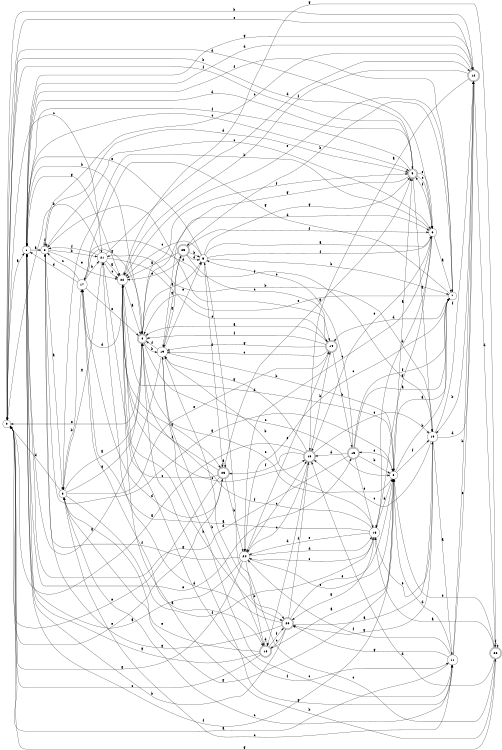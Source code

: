 digraph n22_5 {
__start0 [label="" shape="none"];

rankdir=LR;
size="8,5";

s0 [style="filled", color="black", fillcolor="white" shape="circle", label="0"];
s1 [style="filled", color="black", fillcolor="white" shape="circle", label="1"];
s2 [style="filled", color="black", fillcolor="white" shape="circle", label="2"];
s3 [style="filled", color="black", fillcolor="white" shape="circle", label="3"];
s4 [style="rounded,filled", color="black", fillcolor="white" shape="doublecircle", label="4"];
s5 [style="filled", color="black", fillcolor="white" shape="circle", label="5"];
s6 [style="filled", color="black", fillcolor="white" shape="circle", label="6"];
s7 [style="filled", color="black", fillcolor="white" shape="circle", label="7"];
s8 [style="filled", color="black", fillcolor="white" shape="circle", label="8"];
s9 [style="rounded,filled", color="black", fillcolor="white" shape="doublecircle", label="9"];
s10 [style="filled", color="black", fillcolor="white" shape="circle", label="10"];
s11 [style="filled", color="black", fillcolor="white" shape="circle", label="11"];
s12 [style="rounded,filled", color="black", fillcolor="white" shape="doublecircle", label="12"];
s13 [style="rounded,filled", color="black", fillcolor="white" shape="doublecircle", label="13"];
s14 [style="rounded,filled", color="black", fillcolor="white" shape="doublecircle", label="14"];
s15 [style="rounded,filled", color="black", fillcolor="white" shape="doublecircle", label="15"];
s16 [style="filled", color="black", fillcolor="white" shape="circle", label="16"];
s17 [style="filled", color="black", fillcolor="white" shape="circle", label="17"];
s18 [style="rounded,filled", color="black", fillcolor="white" shape="doublecircle", label="18"];
s19 [style="filled", color="black", fillcolor="white" shape="circle", label="19"];
s20 [style="rounded,filled", color="black", fillcolor="white" shape="doublecircle", label="20"];
s21 [style="filled", color="black", fillcolor="white" shape="circle", label="21"];
s22 [style="filled", color="black", fillcolor="white" shape="circle", label="22"];
s23 [style="rounded,filled", color="black", fillcolor="white" shape="doublecircle", label="23"];
s24 [style="filled", color="black", fillcolor="white" shape="circle", label="24"];
s25 [style="rounded,filled", color="black", fillcolor="white" shape="doublecircle", label="25"];
s26 [style="rounded,filled", color="black", fillcolor="white" shape="doublecircle", label="26"];
s0 -> s1 [label="a"];
s0 -> s12 [label="b"];
s0 -> s21 [label="c"];
s0 -> s6 [label="d"];
s0 -> s23 [label="e"];
s0 -> s9 [label="f"];
s0 -> s26 [label="g"];
s1 -> s2 [label="a"];
s1 -> s4 [label="b"];
s1 -> s9 [label="c"];
s1 -> s12 [label="d"];
s1 -> s15 [label="e"];
s1 -> s8 [label="f"];
s1 -> s22 [label="g"];
s2 -> s3 [label="a"];
s2 -> s21 [label="b"];
s2 -> s6 [label="c"];
s2 -> s9 [label="d"];
s2 -> s22 [label="e"];
s2 -> s2 [label="f"];
s2 -> s8 [label="g"];
s3 -> s4 [label="a"];
s3 -> s17 [label="b"];
s3 -> s11 [label="c"];
s3 -> s0 [label="d"];
s3 -> s14 [label="e"];
s3 -> s16 [label="f"];
s3 -> s4 [label="g"];
s4 -> s5 [label="a"];
s4 -> s19 [label="b"];
s4 -> s8 [label="c"];
s4 -> s6 [label="d"];
s4 -> s0 [label="e"];
s4 -> s9 [label="f"];
s4 -> s11 [label="g"];
s5 -> s6 [label="a"];
s5 -> s7 [label="b"];
s5 -> s22 [label="c"];
s5 -> s23 [label="d"];
s5 -> s1 [label="e"];
s5 -> s6 [label="f"];
s5 -> s9 [label="g"];
s6 -> s7 [label="a"];
s6 -> s3 [label="b"];
s6 -> s24 [label="c"];
s6 -> s16 [label="d"];
s6 -> s13 [label="e"];
s6 -> s9 [label="f"];
s6 -> s16 [label="g"];
s7 -> s8 [label="a"];
s7 -> s25 [label="b"];
s7 -> s24 [label="c"];
s7 -> s14 [label="d"];
s7 -> s4 [label="e"];
s7 -> s1 [label="f"];
s7 -> s17 [label="g"];
s8 -> s9 [label="a"];
s8 -> s7 [label="b"];
s8 -> s4 [label="c"];
s8 -> s22 [label="d"];
s8 -> s15 [label="e"];
s8 -> s10 [label="f"];
s8 -> s3 [label="g"];
s9 -> s10 [label="a"];
s9 -> s0 [label="b"];
s9 -> s6 [label="c"];
s9 -> s1 [label="d"];
s9 -> s6 [label="e"];
s9 -> s1 [label="f"];
s9 -> s19 [label="g"];
s10 -> s11 [label="a"];
s10 -> s21 [label="b"];
s10 -> s13 [label="c"];
s10 -> s12 [label="d"];
s10 -> s16 [label="e"];
s10 -> s12 [label="f"];
s10 -> s20 [label="g"];
s11 -> s0 [label="a"];
s11 -> s12 [label="b"];
s11 -> s3 [label="c"];
s11 -> s8 [label="d"];
s11 -> s12 [label="e"];
s11 -> s24 [label="f"];
s11 -> s20 [label="g"];
s12 -> s13 [label="a"];
s12 -> s10 [label="b"];
s12 -> s2 [label="c"];
s12 -> s26 [label="d"];
s12 -> s0 [label="e"];
s12 -> s22 [label="f"];
s12 -> s1 [label="g"];
s13 -> s0 [label="a"];
s13 -> s14 [label="b"];
s13 -> s24 [label="c"];
s13 -> s18 [label="d"];
s13 -> s10 [label="e"];
s13 -> s23 [label="f"];
s13 -> s19 [label="g"];
s14 -> s4 [label="a"];
s14 -> s15 [label="b"];
s14 -> s19 [label="c"];
s14 -> s2 [label="d"];
s14 -> s24 [label="e"];
s14 -> s4 [label="f"];
s14 -> s19 [label="g"];
s15 -> s7 [label="a"];
s15 -> s8 [label="b"];
s15 -> s5 [label="c"];
s15 -> s13 [label="d"];
s15 -> s16 [label="e"];
s15 -> s7 [label="f"];
s15 -> s1 [label="g"];
s16 -> s17 [label="a"];
s16 -> s19 [label="b"];
s16 -> s24 [label="c"];
s16 -> s8 [label="d"];
s16 -> s24 [label="e"];
s16 -> s4 [label="f"];
s16 -> s20 [label="g"];
s17 -> s18 [label="a"];
s17 -> s21 [label="b"];
s17 -> s2 [label="c"];
s17 -> s1 [label="d"];
s17 -> s4 [label="e"];
s17 -> s10 [label="f"];
s17 -> s4 [label="g"];
s18 -> s8 [label="a"];
s18 -> s19 [label="b"];
s18 -> s0 [label="c"];
s18 -> s18 [label="d"];
s18 -> s3 [label="e"];
s18 -> s20 [label="f"];
s18 -> s1 [label="g"];
s19 -> s1 [label="a"];
s19 -> s8 [label="b"];
s19 -> s11 [label="c"];
s19 -> s20 [label="d"];
s19 -> s5 [label="e"];
s19 -> s4 [label="f"];
s19 -> s25 [label="g"];
s20 -> s10 [label="a"];
s20 -> s1 [label="b"];
s20 -> s18 [label="c"];
s20 -> s21 [label="d"];
s20 -> s8 [label="e"];
s20 -> s13 [label="f"];
s20 -> s2 [label="g"];
s21 -> s22 [label="a"];
s21 -> s0 [label="b"];
s21 -> s22 [label="c"];
s21 -> s12 [label="d"];
s21 -> s14 [label="e"];
s21 -> s2 [label="f"];
s21 -> s3 [label="g"];
s22 -> s4 [label="a"];
s22 -> s20 [label="b"];
s22 -> s13 [label="c"];
s22 -> s17 [label="d"];
s22 -> s7 [label="e"];
s22 -> s11 [label="f"];
s22 -> s23 [label="g"];
s23 -> s23 [label="a"];
s23 -> s24 [label="b"];
s23 -> s21 [label="c"];
s23 -> s17 [label="d"];
s23 -> s0 [label="e"];
s23 -> s22 [label="f"];
s23 -> s9 [label="g"];
s24 -> s1 [label="a"];
s24 -> s18 [label="b"];
s24 -> s13 [label="c"];
s24 -> s16 [label="d"];
s24 -> s8 [label="e"];
s24 -> s2 [label="f"];
s24 -> s0 [label="g"];
s25 -> s22 [label="a"];
s25 -> s5 [label="b"];
s25 -> s14 [label="c"];
s25 -> s5 [label="d"];
s25 -> s22 [label="e"];
s25 -> s6 [label="f"];
s25 -> s19 [label="g"];
s26 -> s16 [label="a"];
s26 -> s22 [label="b"];
s26 -> s5 [label="c"];
s26 -> s13 [label="d"];
s26 -> s8 [label="e"];
s26 -> s26 [label="f"];
s26 -> s22 [label="g"];

}